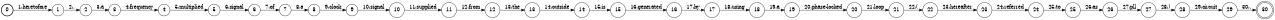 digraph FST {
rankdir = LR;
size = "8.5,11";
label = "";
center = 1;
orientation = Portrait;
ranksep = "0.4";
nodesep = "0.25";
0 [label = "0", shape = circle, style = bold, fontsize = 14]
	0 -> 1 [label = "1:heretofore", fontsize = 14];
1 [label = "1", shape = circle, style = solid, fontsize = 14]
	1 -> 2 [label = "2:,", fontsize = 14];
2 [label = "2", shape = circle, style = solid, fontsize = 14]
	2 -> 3 [label = "3:a", fontsize = 14];
3 [label = "3", shape = circle, style = solid, fontsize = 14]
	3 -> 4 [label = "4:frequency", fontsize = 14];
4 [label = "4", shape = circle, style = solid, fontsize = 14]
	4 -> 5 [label = "5:multiplied", fontsize = 14];
5 [label = "5", shape = circle, style = solid, fontsize = 14]
	5 -> 6 [label = "6:signal", fontsize = 14];
6 [label = "6", shape = circle, style = solid, fontsize = 14]
	6 -> 7 [label = "7:of", fontsize = 14];
7 [label = "7", shape = circle, style = solid, fontsize = 14]
	7 -> 8 [label = "8:a", fontsize = 14];
8 [label = "8", shape = circle, style = solid, fontsize = 14]
	8 -> 9 [label = "9:clock", fontsize = 14];
9 [label = "9", shape = circle, style = solid, fontsize = 14]
	9 -> 10 [label = "10:signal", fontsize = 14];
10 [label = "10", shape = circle, style = solid, fontsize = 14]
	10 -> 11 [label = "11:supplied", fontsize = 14];
11 [label = "11", shape = circle, style = solid, fontsize = 14]
	11 -> 12 [label = "12:from", fontsize = 14];
12 [label = "12", shape = circle, style = solid, fontsize = 14]
	12 -> 13 [label = "13:the", fontsize = 14];
13 [label = "13", shape = circle, style = solid, fontsize = 14]
	13 -> 14 [label = "14:outside", fontsize = 14];
14 [label = "14", shape = circle, style = solid, fontsize = 14]
	14 -> 15 [label = "15:is", fontsize = 14];
15 [label = "15", shape = circle, style = solid, fontsize = 14]
	15 -> 16 [label = "16:generated", fontsize = 14];
16 [label = "16", shape = circle, style = solid, fontsize = 14]
	16 -> 17 [label = "17:by", fontsize = 14];
17 [label = "17", shape = circle, style = solid, fontsize = 14]
	17 -> 18 [label = "18:using", fontsize = 14];
18 [label = "18", shape = circle, style = solid, fontsize = 14]
	18 -> 19 [label = "19:a", fontsize = 14];
19 [label = "19", shape = circle, style = solid, fontsize = 14]
	19 -> 20 [label = "20:phase-locked", fontsize = 14];
20 [label = "20", shape = circle, style = solid, fontsize = 14]
	20 -> 21 [label = "21:loop", fontsize = 14];
21 [label = "21", shape = circle, style = solid, fontsize = 14]
	21 -> 22 [label = "22:(", fontsize = 14];
22 [label = "22", shape = circle, style = solid, fontsize = 14]
	22 -> 23 [label = "23:hereafter", fontsize = 14];
23 [label = "23", shape = circle, style = solid, fontsize = 14]
	23 -> 24 [label = "24:referred", fontsize = 14];
24 [label = "24", shape = circle, style = solid, fontsize = 14]
	24 -> 25 [label = "25:to", fontsize = 14];
25 [label = "25", shape = circle, style = solid, fontsize = 14]
	25 -> 26 [label = "26:as", fontsize = 14];
26 [label = "26", shape = circle, style = solid, fontsize = 14]
	26 -> 27 [label = "27:pll", fontsize = 14];
27 [label = "27", shape = circle, style = solid, fontsize = 14]
	27 -> 28 [label = "28:)", fontsize = 14];
28 [label = "28", shape = circle, style = solid, fontsize = 14]
	28 -> 29 [label = "29:circuit", fontsize = 14];
29 [label = "29", shape = circle, style = solid, fontsize = 14]
	29 -> 30 [label = "30:.", fontsize = 14];
30 [label = "30", shape = doublecircle, style = solid, fontsize = 14]
}
